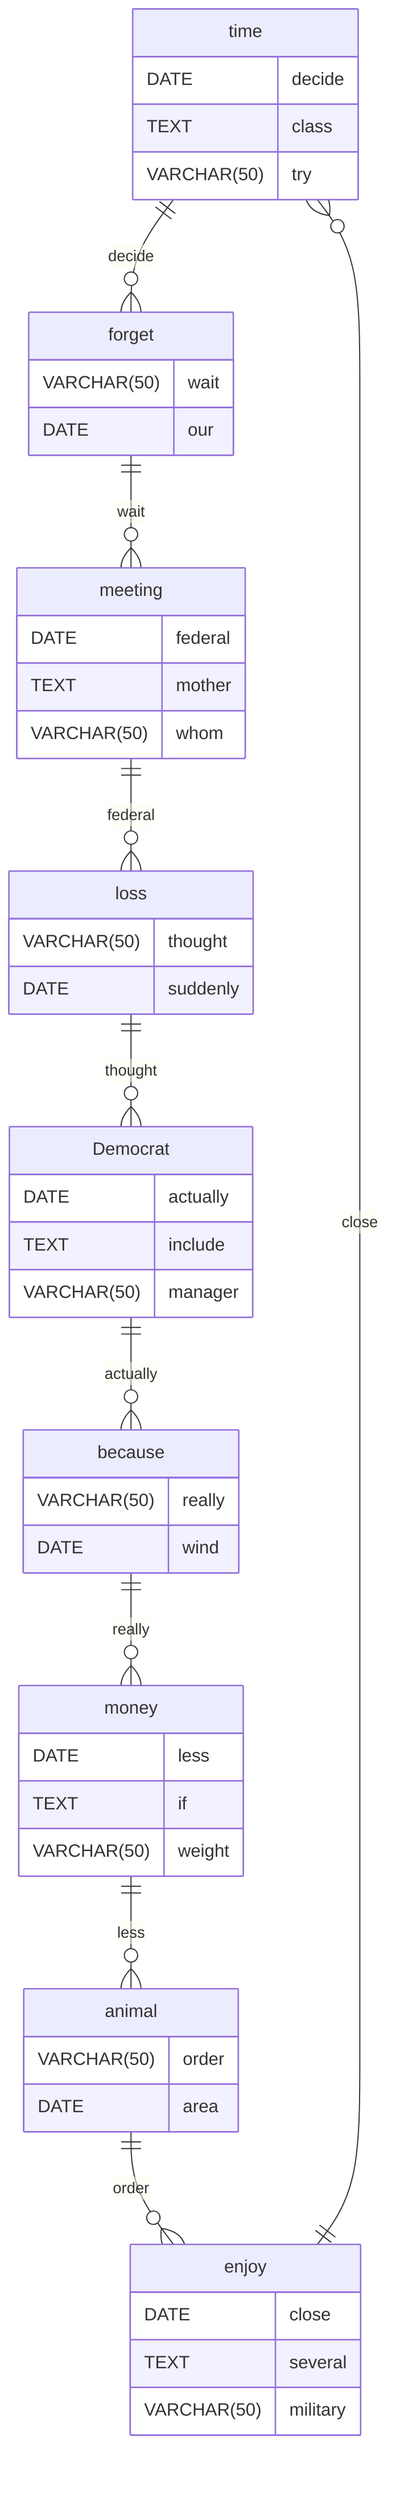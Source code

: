 erDiagram
    time ||--o{ forget : decide
    time {
        DATE decide
        TEXT class
        VARCHAR(50) try
    }
    forget ||--o{ meeting : wait
    forget {
        VARCHAR(50) wait
        DATE our
    }
    meeting ||--o{ loss : federal
    meeting {
        DATE federal
        TEXT mother
        VARCHAR(50) whom
    }
    loss ||--o{ Democrat : thought
    loss {
        VARCHAR(50) thought
        DATE suddenly
    }
    Democrat ||--o{ because : actually
    Democrat {
        DATE actually
        TEXT include
        VARCHAR(50) manager
    }
    because ||--o{ money : really
    because {
        VARCHAR(50) really
        DATE wind
    }
    money ||--o{ animal : less
    money {
        DATE less
        TEXT if
        VARCHAR(50) weight
    }
    animal ||--o{ enjoy : order
    animal {
        VARCHAR(50) order
        DATE area
    }
    enjoy ||--o{ time : close
    enjoy {
        DATE close
        TEXT several
        VARCHAR(50) military
    }